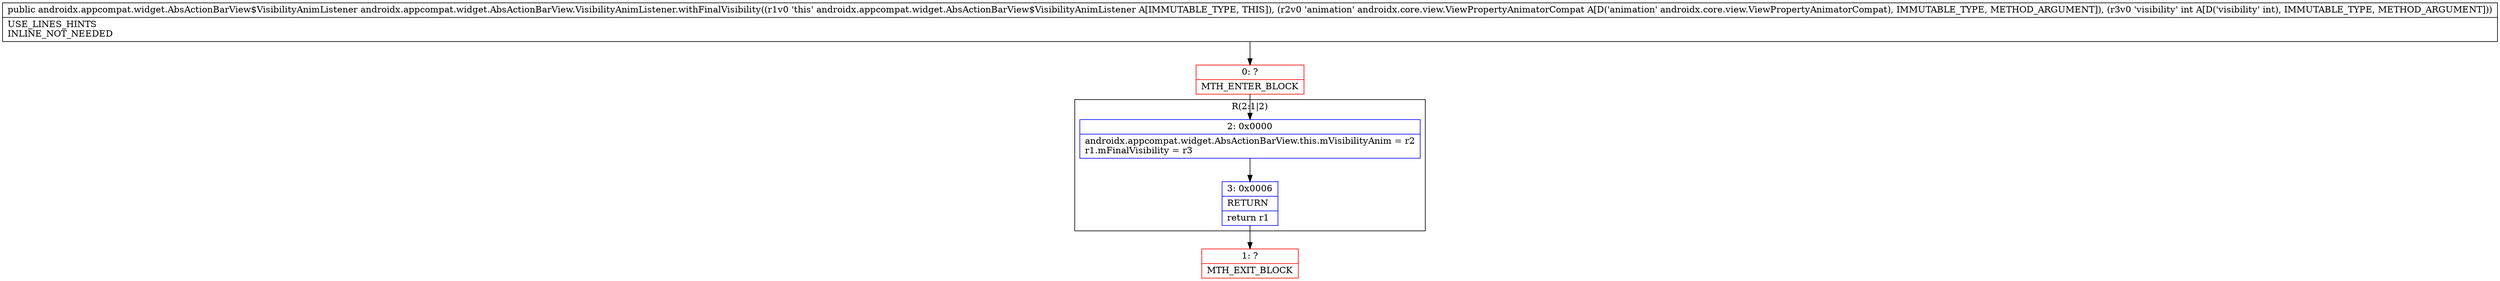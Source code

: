 digraph "CFG forandroidx.appcompat.widget.AbsActionBarView.VisibilityAnimListener.withFinalVisibility(Landroidx\/core\/view\/ViewPropertyAnimatorCompat;I)Landroidx\/appcompat\/widget\/AbsActionBarView$VisibilityAnimListener;" {
subgraph cluster_Region_1607545885 {
label = "R(2:1|2)";
node [shape=record,color=blue];
Node_2 [shape=record,label="{2\:\ 0x0000|androidx.appcompat.widget.AbsActionBarView.this.mVisibilityAnim = r2\lr1.mFinalVisibility = r3\l}"];
Node_3 [shape=record,label="{3\:\ 0x0006|RETURN\l|return r1\l}"];
}
Node_0 [shape=record,color=red,label="{0\:\ ?|MTH_ENTER_BLOCK\l}"];
Node_1 [shape=record,color=red,label="{1\:\ ?|MTH_EXIT_BLOCK\l}"];
MethodNode[shape=record,label="{public androidx.appcompat.widget.AbsActionBarView$VisibilityAnimListener androidx.appcompat.widget.AbsActionBarView.VisibilityAnimListener.withFinalVisibility((r1v0 'this' androidx.appcompat.widget.AbsActionBarView$VisibilityAnimListener A[IMMUTABLE_TYPE, THIS]), (r2v0 'animation' androidx.core.view.ViewPropertyAnimatorCompat A[D('animation' androidx.core.view.ViewPropertyAnimatorCompat), IMMUTABLE_TYPE, METHOD_ARGUMENT]), (r3v0 'visibility' int A[D('visibility' int), IMMUTABLE_TYPE, METHOD_ARGUMENT]))  | USE_LINES_HINTS\lINLINE_NOT_NEEDED\l}"];
MethodNode -> Node_0;Node_2 -> Node_3;
Node_3 -> Node_1;
Node_0 -> Node_2;
}

